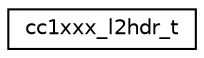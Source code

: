 digraph "Graphical Class Hierarchy"
{
 // LATEX_PDF_SIZE
  edge [fontname="Helvetica",fontsize="10",labelfontname="Helvetica",labelfontsize="10"];
  node [fontname="Helvetica",fontsize="10",shape=record];
  rankdir="LR";
  Node0 [label="cc1xxx_l2hdr_t",height=0.2,width=0.4,color="black", fillcolor="white", style="filled",URL="$structcc1xxx__l2hdr__t.html",tooltip="Layer 2 header used in CC1xxx frames."];
}
